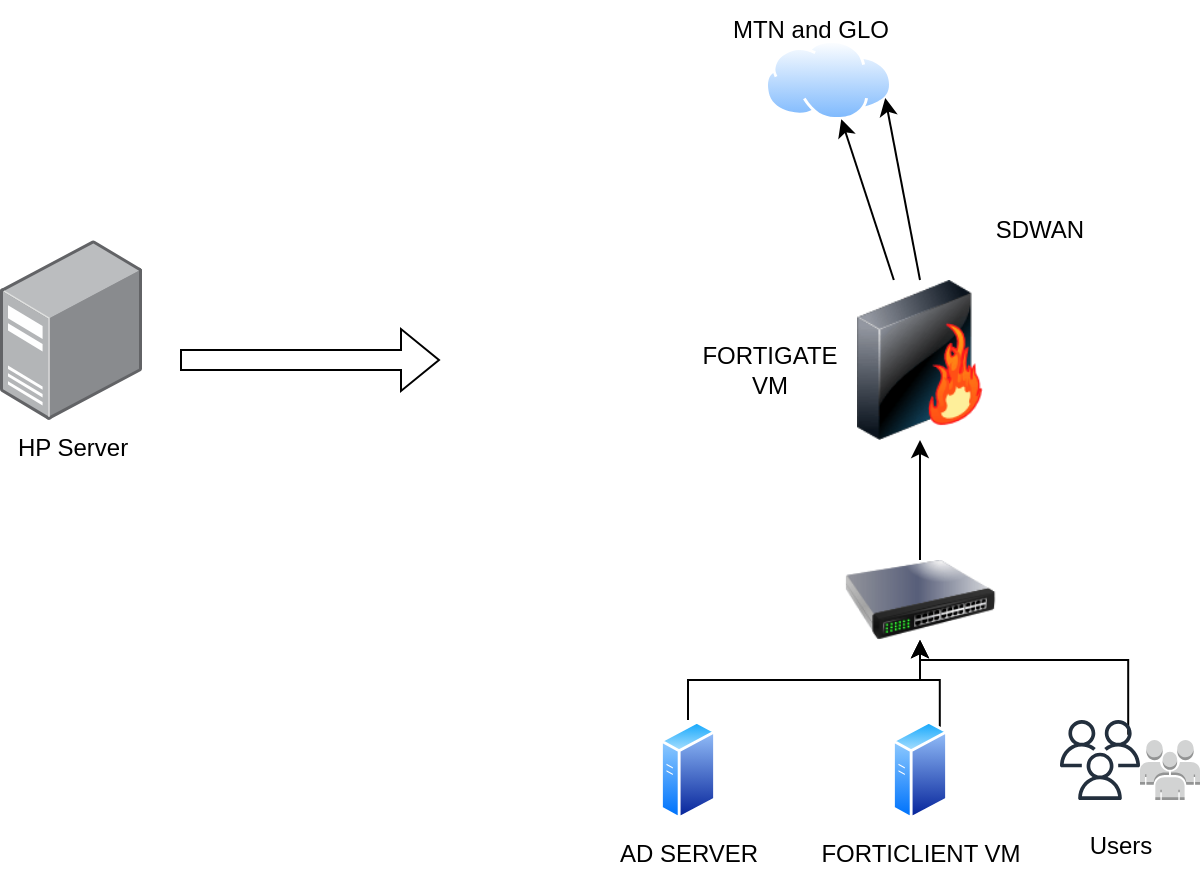 <mxfile version="21.2.9" type="github">
  <diagram name="Page-1" id="OoNo341gzDxxcAl_FbLh">
    <mxGraphModel dx="954" dy="552" grid="1" gridSize="10" guides="1" tooltips="1" connect="1" arrows="1" fold="1" page="1" pageScale="1" pageWidth="850" pageHeight="1100" math="0" shadow="0">
      <root>
        <mxCell id="0" />
        <mxCell id="1" parent="0" />
        <mxCell id="safV4jgdehK6xCU3Anq1-1" value="HP Server&lt;br&gt;" style="image;points=[];aspect=fixed;html=1;align=center;shadow=0;dashed=0;image=img/lib/allied_telesis/computer_and_terminals/Server_Desktop.svg;" vertex="1" parent="1">
          <mxGeometry x="50" y="120" width="71" height="90" as="geometry" />
        </mxCell>
        <mxCell id="safV4jgdehK6xCU3Anq1-2" value="" style="shape=flexArrow;endArrow=classic;html=1;rounded=0;" edge="1" parent="1">
          <mxGeometry width="50" height="50" relative="1" as="geometry">
            <mxPoint x="140" y="180" as="sourcePoint" />
            <mxPoint x="270" y="180" as="targetPoint" />
          </mxGeometry>
        </mxCell>
        <mxCell id="safV4jgdehK6xCU3Anq1-11" style="edgeStyle=orthogonalEdgeStyle;rounded=0;orthogonalLoop=1;jettySize=auto;html=1;exitX=1;exitY=0;exitDx=0;exitDy=0;" edge="1" parent="1" source="safV4jgdehK6xCU3Anq1-3" target="safV4jgdehK6xCU3Anq1-9">
          <mxGeometry relative="1" as="geometry" />
        </mxCell>
        <mxCell id="safV4jgdehK6xCU3Anq1-3" value="FORTICLIENT VM&lt;br&gt;" style="image;aspect=fixed;perimeter=ellipsePerimeter;html=1;align=center;shadow=0;dashed=0;spacingTop=3;image=img/lib/active_directory/generic_server.svg;" vertex="1" parent="1">
          <mxGeometry x="496" y="360" width="28.0" height="50" as="geometry" />
        </mxCell>
        <mxCell id="safV4jgdehK6xCU3Anq1-12" style="edgeStyle=orthogonalEdgeStyle;rounded=0;orthogonalLoop=1;jettySize=auto;html=1;exitX=0;exitY=0;exitDx=0;exitDy=0;" edge="1" parent="1" target="safV4jgdehK6xCU3Anq1-9">
          <mxGeometry relative="1" as="geometry">
            <mxPoint x="614.101" y="367.322" as="sourcePoint" />
            <Array as="points">
              <mxPoint x="614" y="330" />
              <mxPoint x="510" y="330" />
            </Array>
          </mxGeometry>
        </mxCell>
        <mxCell id="safV4jgdehK6xCU3Anq1-5" value="" style="image;html=1;image=img/lib/clip_art/networking/Firewall-page1_128x128.png" vertex="1" parent="1">
          <mxGeometry x="470" y="140" width="80" height="80" as="geometry" />
        </mxCell>
        <mxCell id="safV4jgdehK6xCU3Anq1-10" style="edgeStyle=orthogonalEdgeStyle;rounded=0;orthogonalLoop=1;jettySize=auto;html=1;exitX=0.5;exitY=0;exitDx=0;exitDy=0;" edge="1" parent="1" source="safV4jgdehK6xCU3Anq1-7" target="safV4jgdehK6xCU3Anq1-9">
          <mxGeometry relative="1" as="geometry" />
        </mxCell>
        <mxCell id="safV4jgdehK6xCU3Anq1-7" value="AD SERVER&lt;br&gt;" style="image;aspect=fixed;perimeter=ellipsePerimeter;html=1;align=center;shadow=0;dashed=0;spacingTop=3;image=img/lib/active_directory/generic_server.svg;" vertex="1" parent="1">
          <mxGeometry x="380" y="360" width="28.0" height="50" as="geometry" />
        </mxCell>
        <mxCell id="safV4jgdehK6xCU3Anq1-14" style="edgeStyle=orthogonalEdgeStyle;rounded=0;orthogonalLoop=1;jettySize=auto;html=1;entryX=0.5;entryY=1;entryDx=0;entryDy=0;" edge="1" parent="1" source="safV4jgdehK6xCU3Anq1-9" target="safV4jgdehK6xCU3Anq1-5">
          <mxGeometry relative="1" as="geometry" />
        </mxCell>
        <mxCell id="safV4jgdehK6xCU3Anq1-9" value="" style="image;html=1;image=img/lib/clip_art/networking/Switch_128x128.png" vertex="1" parent="1">
          <mxGeometry x="470" y="280" width="80" height="40" as="geometry" />
        </mxCell>
        <mxCell id="safV4jgdehK6xCU3Anq1-15" style="edgeStyle=orthogonalEdgeStyle;rounded=0;orthogonalLoop=1;jettySize=auto;html=1;exitX=0.5;exitY=1;exitDx=0;exitDy=0;" edge="1" parent="1" source="safV4jgdehK6xCU3Anq1-9" target="safV4jgdehK6xCU3Anq1-9">
          <mxGeometry relative="1" as="geometry" />
        </mxCell>
        <mxCell id="safV4jgdehK6xCU3Anq1-17" value="" style="image;aspect=fixed;perimeter=ellipsePerimeter;html=1;align=center;shadow=0;dashed=0;spacingTop=3;image=img/lib/active_directory/internet_cloud.svg;" vertex="1" parent="1">
          <mxGeometry x="432.51" y="20" width="63.49" height="40" as="geometry" />
        </mxCell>
        <mxCell id="safV4jgdehK6xCU3Anq1-21" value="" style="endArrow=classic;html=1;rounded=0;" edge="1" parent="1" source="safV4jgdehK6xCU3Anq1-5" target="safV4jgdehK6xCU3Anq1-17">
          <mxGeometry width="50" height="50" relative="1" as="geometry">
            <mxPoint x="20" y="100" as="sourcePoint" />
            <mxPoint x="70" y="50" as="targetPoint" />
          </mxGeometry>
        </mxCell>
        <mxCell id="safV4jgdehK6xCU3Anq1-22" value="" style="endArrow=classic;html=1;rounded=0;entryX=1;entryY=0.75;entryDx=0;entryDy=0;exitX=0.5;exitY=0;exitDx=0;exitDy=0;" edge="1" parent="1" source="safV4jgdehK6xCU3Anq1-5" target="safV4jgdehK6xCU3Anq1-17">
          <mxGeometry width="50" height="50" relative="1" as="geometry">
            <mxPoint x="90" y="110" as="sourcePoint" />
            <mxPoint x="140" y="60" as="targetPoint" />
          </mxGeometry>
        </mxCell>
        <mxCell id="safV4jgdehK6xCU3Anq1-23" value="MTN and GLO" style="text;html=1;align=center;verticalAlign=middle;resizable=0;points=[];autosize=1;strokeColor=none;fillColor=none;" vertex="1" parent="1">
          <mxGeometry x="405" width="100" height="30" as="geometry" />
        </mxCell>
        <mxCell id="safV4jgdehK6xCU3Anq1-24" value="SDWAN&lt;br&gt;" style="text;html=1;strokeColor=none;fillColor=none;align=center;verticalAlign=middle;whiteSpace=wrap;rounded=0;" vertex="1" parent="1">
          <mxGeometry x="540" y="100" width="60" height="30" as="geometry" />
        </mxCell>
        <mxCell id="safV4jgdehK6xCU3Anq1-25" value="FORTIGATE VM" style="text;html=1;strokeColor=none;fillColor=none;align=center;verticalAlign=middle;whiteSpace=wrap;rounded=0;" vertex="1" parent="1">
          <mxGeometry x="405" y="170" width="60" height="30" as="geometry" />
        </mxCell>
        <mxCell id="safV4jgdehK6xCU3Anq1-26" value="" style="sketch=0;outlineConnect=0;fontColor=#232F3E;gradientColor=none;fillColor=#232F3D;strokeColor=none;dashed=0;verticalLabelPosition=bottom;verticalAlign=top;align=center;html=1;fontSize=12;fontStyle=0;aspect=fixed;pointerEvents=1;shape=mxgraph.aws4.users;" vertex="1" parent="1">
          <mxGeometry x="580" y="360" width="40" height="40" as="geometry" />
        </mxCell>
        <mxCell id="safV4jgdehK6xCU3Anq1-27" value="" style="outlineConnect=0;dashed=0;verticalLabelPosition=bottom;verticalAlign=top;align=center;html=1;shape=mxgraph.aws3.users;fillColor=#D2D3D3;gradientColor=none;" vertex="1" parent="1">
          <mxGeometry x="620" y="370" width="30" height="30" as="geometry" />
        </mxCell>
        <mxCell id="safV4jgdehK6xCU3Anq1-28" value="Users&lt;br&gt;" style="text;html=1;align=center;verticalAlign=middle;resizable=0;points=[];autosize=1;strokeColor=none;fillColor=none;" vertex="1" parent="1">
          <mxGeometry x="585" y="408" width="50" height="30" as="geometry" />
        </mxCell>
      </root>
    </mxGraphModel>
  </diagram>
</mxfile>

